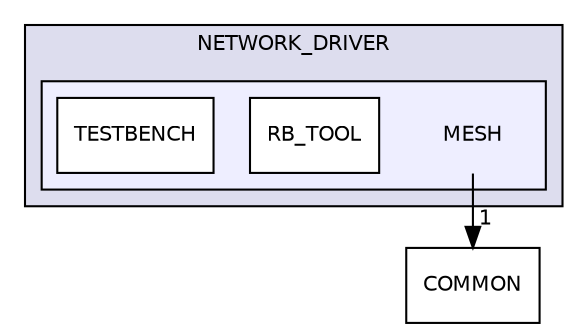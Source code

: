 digraph "NETWORK_DRIVER/MESH" {
  compound=true
  node [ fontsize="10", fontname="Helvetica"];
  edge [ labelfontsize="10", labelfontname="Helvetica"];
  subgraph clusterdir_0001ac57ea31017f5cddff9a4f3315e7 {
    graph [ bgcolor="#ddddee", pencolor="black", label="NETWORK_DRIVER" fontname="Helvetica", fontsize="10", URL="dir_0001ac57ea31017f5cddff9a4f3315e7.html"]
  subgraph clusterdir_858c0940291cea658330f8fb52a550d8 {
    graph [ bgcolor="#eeeeff", pencolor="black", label="" URL="dir_858c0940291cea658330f8fb52a550d8.html"];
    dir_858c0940291cea658330f8fb52a550d8 [shape=plaintext label="MESH"];
    dir_ac1a2fc21898191008568dbf94205b5c [shape=box label="RB_TOOL" color="black" fillcolor="white" style="filled" URL="dir_ac1a2fc21898191008568dbf94205b5c.html"];
    dir_6163c6b3185fd597fa2d8cd0716a571d [shape=box label="TESTBENCH" color="black" fillcolor="white" style="filled" URL="dir_6163c6b3185fd597fa2d8cd0716a571d.html"];
  }
  }
  dir_7df49ef0c5f0d4b2a785a319ccac4397 [shape=box label="COMMON" URL="dir_7df49ef0c5f0d4b2a785a319ccac4397.html"];
  dir_858c0940291cea658330f8fb52a550d8->dir_7df49ef0c5f0d4b2a785a319ccac4397 [headlabel="1", labeldistance=1.5 headhref="dir_000039_000000.html"];
}

